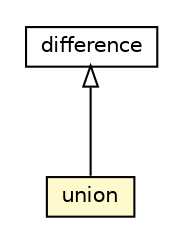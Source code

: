 #!/usr/local/bin/dot
#
# Class diagram 
# Generated by UMLGraph version R5_6_6-1-g9240c4 (http://www.umlgraph.org/)
#

digraph G {
	edge [fontname="Helvetica",fontsize=10,labelfontname="Helvetica",labelfontsize=10];
	node [fontname="Helvetica",fontsize=10,shape=plaintext];
	nodesep=0.25;
	ranksep=0.5;
	// jason.stdlib.union
	c69349 [label=<<table title="jason.stdlib.union" border="0" cellborder="1" cellspacing="0" cellpadding="2" port="p" bgcolor="lemonChiffon" href="./union.html">
		<tr><td><table border="0" cellspacing="0" cellpadding="1">
<tr><td align="center" balign="center"> union </td></tr>
		</table></td></tr>
		</table>>, URL="./union.html", fontname="Helvetica", fontcolor="black", fontsize=10.0];
	// jason.stdlib.difference
	c69405 [label=<<table title="jason.stdlib.difference" border="0" cellborder="1" cellspacing="0" cellpadding="2" port="p" href="./difference.html">
		<tr><td><table border="0" cellspacing="0" cellpadding="1">
<tr><td align="center" balign="center"> difference </td></tr>
		</table></td></tr>
		</table>>, URL="./difference.html", fontname="Helvetica", fontcolor="black", fontsize=10.0];
	//jason.stdlib.union extends jason.stdlib.difference
	c69405:p -> c69349:p [dir=back,arrowtail=empty];
}

